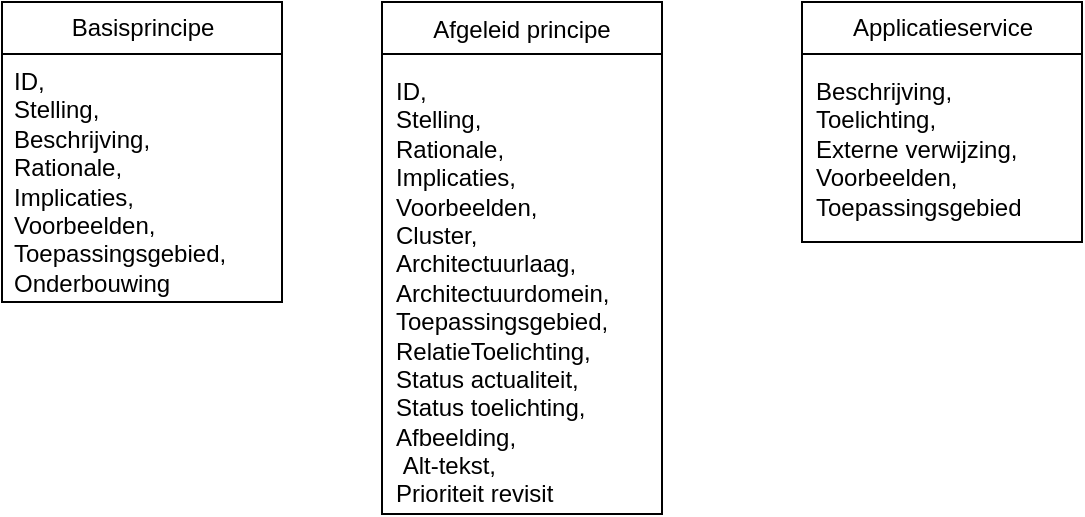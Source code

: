 <mxfile version="12.7.1" type="github"><diagram name="Page-1" id="e7e014a7-5840-1c2e-5031-d8a46d1fe8dd"><mxGraphModel dx="1422" dy="755" grid="1" gridSize="10" guides="1" tooltips="1" connect="1" arrows="1" fold="1" page="1" pageScale="1" pageWidth="1169" pageHeight="826" background="#ffffff" math="0" shadow="0"><root><mxCell id="0"/><mxCell id="1" parent="0"/><mxCell id="aszXzjKTE8ForRHxuUWM-46" value="Afgeleid principe" style="swimlane;fontStyle=0;childLayout=stackLayout;horizontal=1;startSize=26;fillColor=none;horizontalStack=0;resizeParent=1;resizeParentMax=0;resizeLast=0;collapsible=1;marginBottom=0;" vertex="1" parent="1"><mxGeometry x="630" y="120" width="140" height="256" as="geometry"/></mxCell><mxCell id="aszXzjKTE8ForRHxuUWM-51" value="ID, &#10;Stelling, &#10;Rationale, &#10;Implicaties, &#10;Voorbeelden, &#10;Cluster, &#10;Architectuurlaag, &#10;Architectuurdomein, &#10;Toepassingsgebied, &#10;RelatieToelichting, &#10;Status actualiteit, &#10;Status toelichting, &#10;Afbeelding,&#10; Alt-tekst, &#10;Prioriteit revisit" style="text;whiteSpace=wrap;spacing=7;treeFolding=0;absoluteArcSize=0;" vertex="1" parent="aszXzjKTE8ForRHxuUWM-46"><mxGeometry y="26" width="140" height="230" as="geometry"/></mxCell><mxCell id="aszXzjKTE8ForRHxuUWM-57" value="Applicatieservice" style="swimlane;fontStyle=0;childLayout=stackLayout;horizontal=1;startSize=26;fillColor=none;horizontalStack=0;resizeParent=1;resizeParentMax=0;resizeLast=0;collapsible=1;marginBottom=0;html=1;" vertex="1" parent="1"><mxGeometry x="840" y="120" width="140" height="120" as="geometry"/></mxCell><mxCell id="aszXzjKTE8ForRHxuUWM-58" value="Beschrijving, &lt;br&gt;Toelichting, &lt;br&gt;Externe verwijzing, &lt;br&gt;Voorbeelden, &lt;br&gt;Toepassingsgebied" style="text;strokeColor=none;fillColor=none;align=left;verticalAlign=top;overflow=hidden;rotatable=0;points=[[0,0.5],[1,0.5]];portConstraint=eastwest;html=1;spacing=7;" vertex="1" parent="aszXzjKTE8ForRHxuUWM-57"><mxGeometry y="26" width="140" height="94" as="geometry"/></mxCell><mxCell id="aszXzjKTE8ForRHxuUWM-61" value="Basisprincipe" style="swimlane;fontStyle=0;childLayout=stackLayout;horizontal=1;startSize=26;fillColor=none;horizontalStack=0;resizeParent=1;resizeParentMax=0;resizeLast=0;collapsible=1;marginBottom=0;html=1;" vertex="1" parent="1"><mxGeometry x="440" y="120" width="140" height="150" as="geometry"/></mxCell><mxCell id="aszXzjKTE8ForRHxuUWM-62" value="ID,&amp;nbsp;&lt;br&gt;Stelling,&amp;nbsp;&lt;br&gt;Beschrijving,&amp;nbsp;&lt;br&gt;Rationale,&lt;br&gt;Implicaties,&amp;nbsp;&lt;br&gt;Voorbeelden,&amp;nbsp;&lt;br&gt;Toepassingsgebied,&amp;nbsp;&lt;br&gt;Onderbouwing" style="text;strokeColor=none;fillColor=none;align=left;verticalAlign=top;spacingLeft=4;spacingRight=4;overflow=hidden;rotatable=0;points=[[0,0.5],[1,0.5]];portConstraint=eastwest;fontColor=#000000;html=1;" vertex="1" parent="aszXzjKTE8ForRHxuUWM-61"><mxGeometry y="26" width="140" height="124" as="geometry"/></mxCell></root></mxGraphModel></diagram></mxfile>